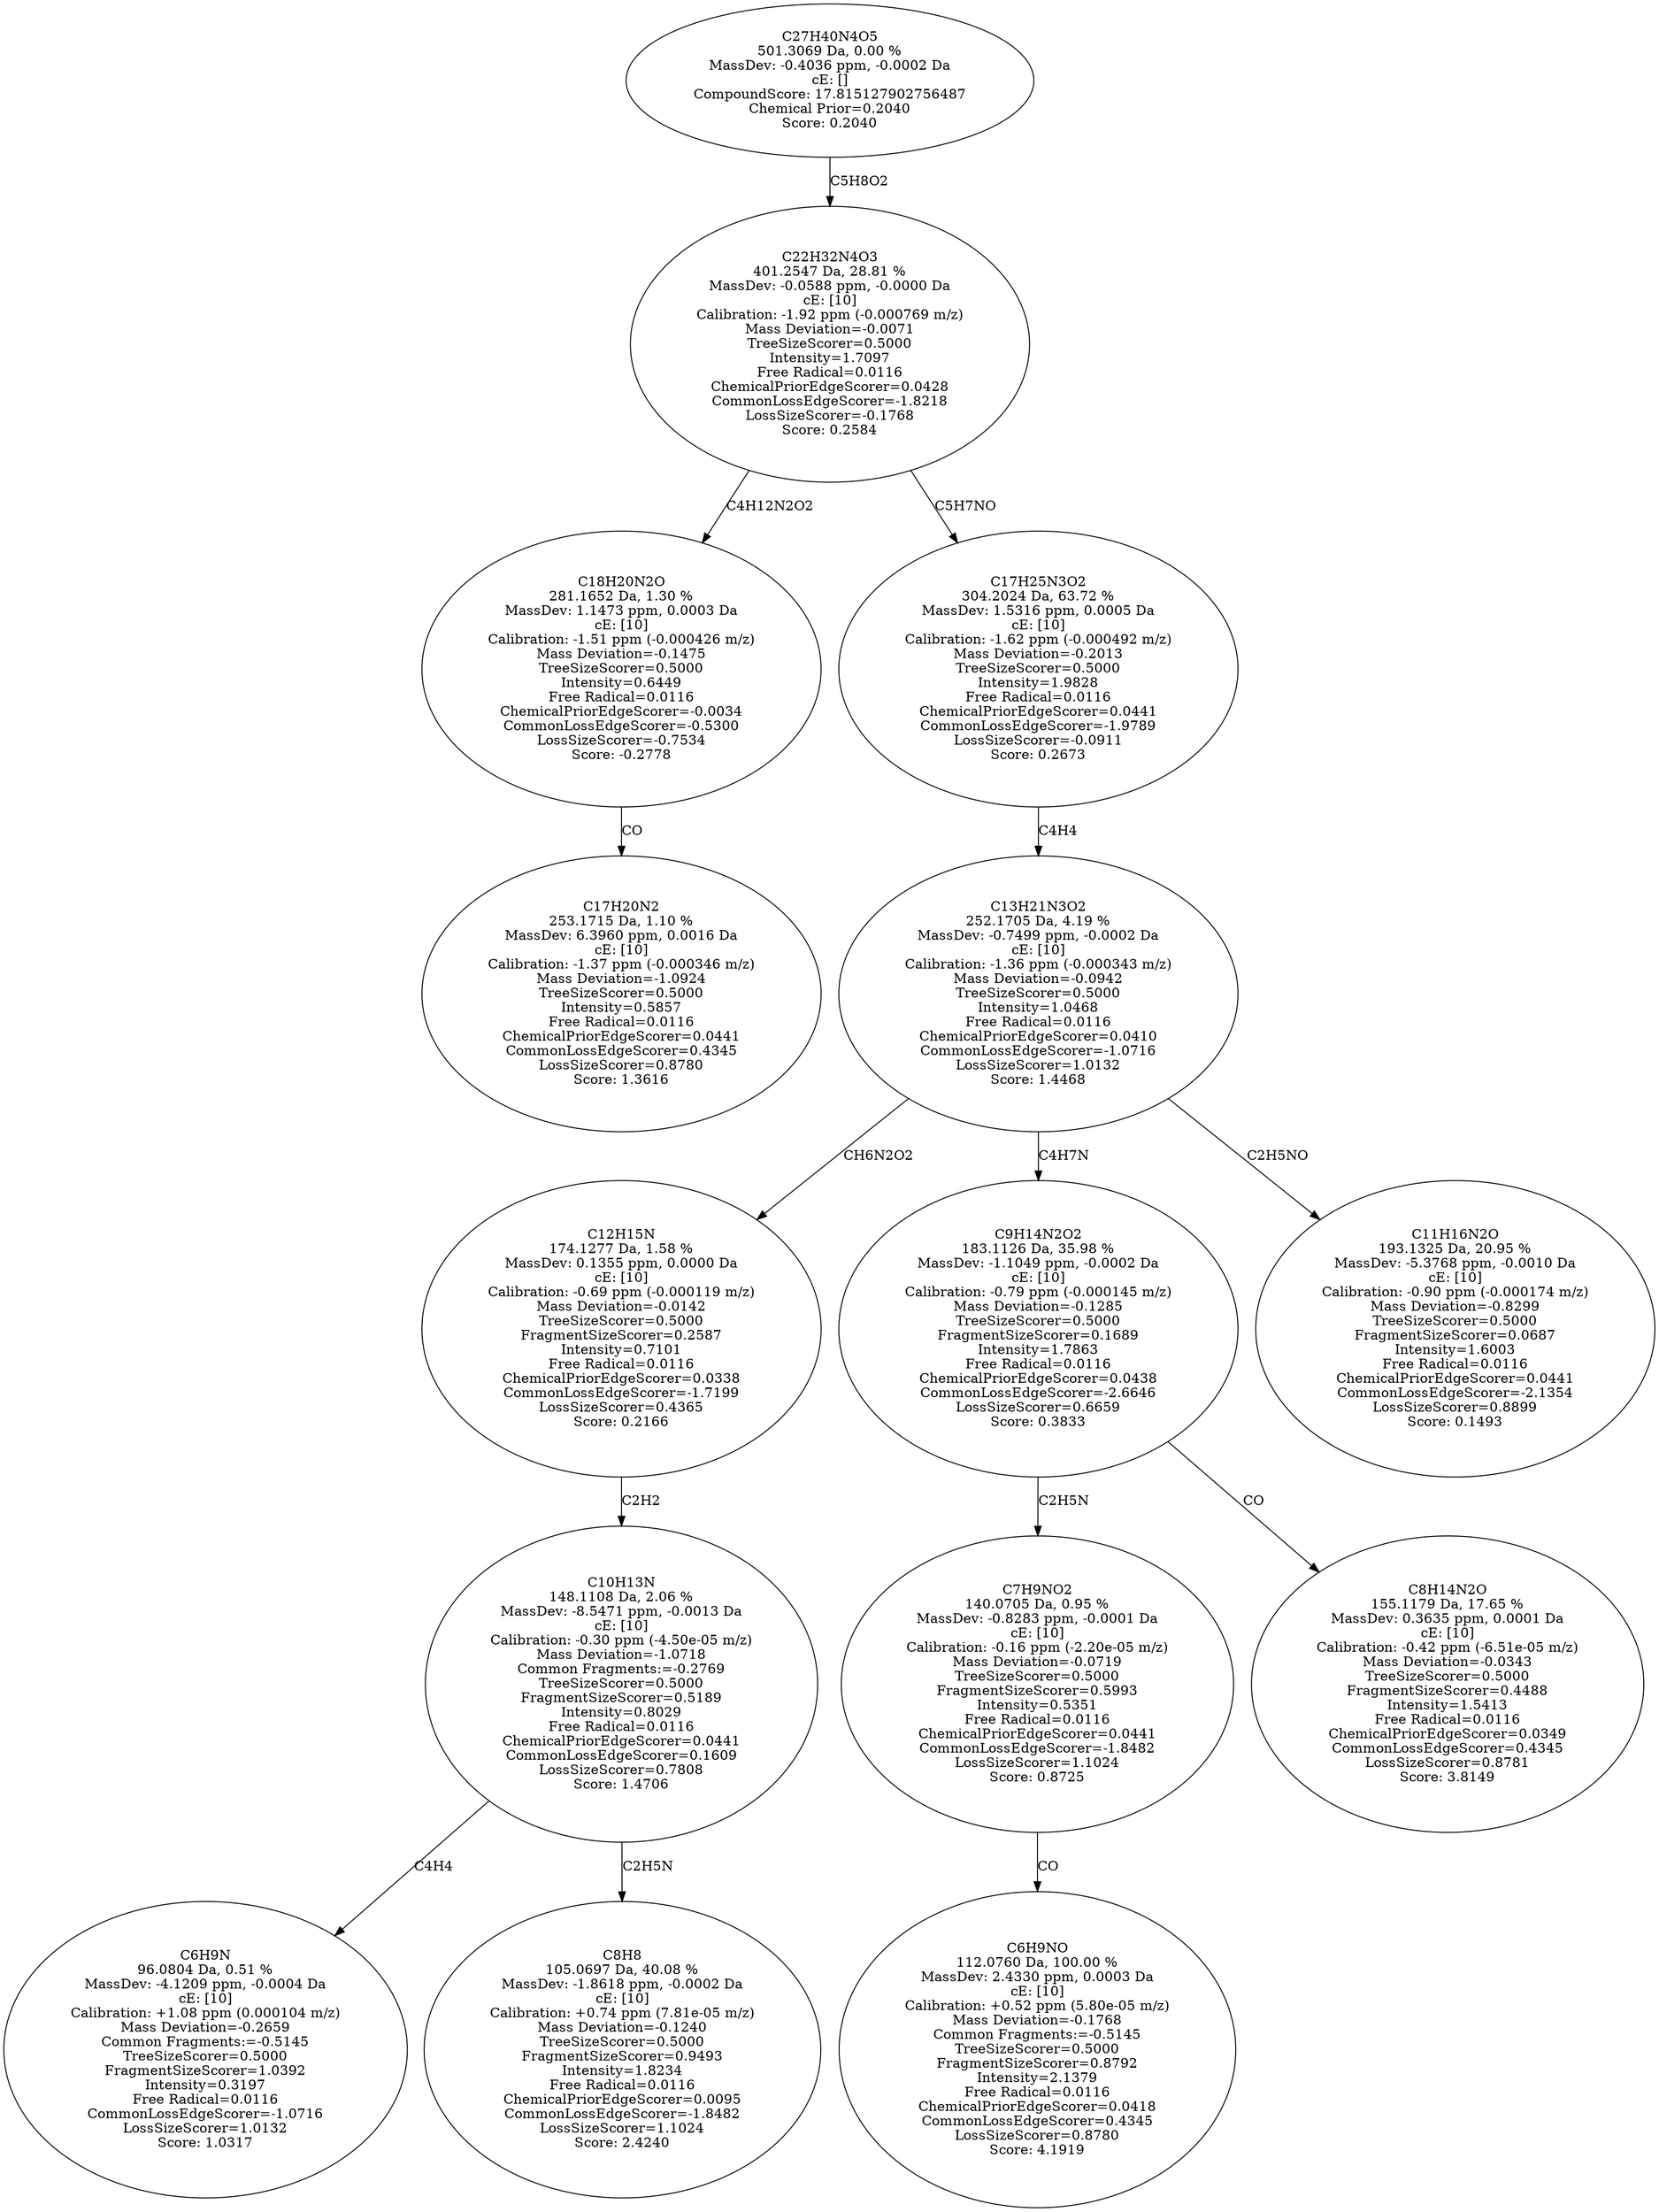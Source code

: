 strict digraph {
v1 [label="C17H20N2\n253.1715 Da, 1.10 %\nMassDev: 6.3960 ppm, 0.0016 Da\ncE: [10]\nCalibration: -1.37 ppm (-0.000346 m/z)\nMass Deviation=-1.0924\nTreeSizeScorer=0.5000\nIntensity=0.5857\nFree Radical=0.0116\nChemicalPriorEdgeScorer=0.0441\nCommonLossEdgeScorer=0.4345\nLossSizeScorer=0.8780\nScore: 1.3616"];
v2 [label="C18H20N2O\n281.1652 Da, 1.30 %\nMassDev: 1.1473 ppm, 0.0003 Da\ncE: [10]\nCalibration: -1.51 ppm (-0.000426 m/z)\nMass Deviation=-0.1475\nTreeSizeScorer=0.5000\nIntensity=0.6449\nFree Radical=0.0116\nChemicalPriorEdgeScorer=-0.0034\nCommonLossEdgeScorer=-0.5300\nLossSizeScorer=-0.7534\nScore: -0.2778"];
v3 [label="C6H9N\n96.0804 Da, 0.51 %\nMassDev: -4.1209 ppm, -0.0004 Da\ncE: [10]\nCalibration: +1.08 ppm (0.000104 m/z)\nMass Deviation=-0.2659\nCommon Fragments:=-0.5145\nTreeSizeScorer=0.5000\nFragmentSizeScorer=1.0392\nIntensity=0.3197\nFree Radical=0.0116\nCommonLossEdgeScorer=-1.0716\nLossSizeScorer=1.0132\nScore: 1.0317"];
v4 [label="C8H8\n105.0697 Da, 40.08 %\nMassDev: -1.8618 ppm, -0.0002 Da\ncE: [10]\nCalibration: +0.74 ppm (7.81e-05 m/z)\nMass Deviation=-0.1240\nTreeSizeScorer=0.5000\nFragmentSizeScorer=0.9493\nIntensity=1.8234\nFree Radical=0.0116\nChemicalPriorEdgeScorer=0.0095\nCommonLossEdgeScorer=-1.8482\nLossSizeScorer=1.1024\nScore: 2.4240"];
v5 [label="C10H13N\n148.1108 Da, 2.06 %\nMassDev: -8.5471 ppm, -0.0013 Da\ncE: [10]\nCalibration: -0.30 ppm (-4.50e-05 m/z)\nMass Deviation=-1.0718\nCommon Fragments:=-0.2769\nTreeSizeScorer=0.5000\nFragmentSizeScorer=0.5189\nIntensity=0.8029\nFree Radical=0.0116\nChemicalPriorEdgeScorer=0.0441\nCommonLossEdgeScorer=0.1609\nLossSizeScorer=0.7808\nScore: 1.4706"];
v6 [label="C12H15N\n174.1277 Da, 1.58 %\nMassDev: 0.1355 ppm, 0.0000 Da\ncE: [10]\nCalibration: -0.69 ppm (-0.000119 m/z)\nMass Deviation=-0.0142\nTreeSizeScorer=0.5000\nFragmentSizeScorer=0.2587\nIntensity=0.7101\nFree Radical=0.0116\nChemicalPriorEdgeScorer=0.0338\nCommonLossEdgeScorer=-1.7199\nLossSizeScorer=0.4365\nScore: 0.2166"];
v7 [label="C6H9NO\n112.0760 Da, 100.00 %\nMassDev: 2.4330 ppm, 0.0003 Da\ncE: [10]\nCalibration: +0.52 ppm (5.80e-05 m/z)\nMass Deviation=-0.1768\nCommon Fragments:=-0.5145\nTreeSizeScorer=0.5000\nFragmentSizeScorer=0.8792\nIntensity=2.1379\nFree Radical=0.0116\nChemicalPriorEdgeScorer=0.0418\nCommonLossEdgeScorer=0.4345\nLossSizeScorer=0.8780\nScore: 4.1919"];
v8 [label="C7H9NO2\n140.0705 Da, 0.95 %\nMassDev: -0.8283 ppm, -0.0001 Da\ncE: [10]\nCalibration: -0.16 ppm (-2.20e-05 m/z)\nMass Deviation=-0.0719\nTreeSizeScorer=0.5000\nFragmentSizeScorer=0.5993\nIntensity=0.5351\nFree Radical=0.0116\nChemicalPriorEdgeScorer=0.0441\nCommonLossEdgeScorer=-1.8482\nLossSizeScorer=1.1024\nScore: 0.8725"];
v9 [label="C8H14N2O\n155.1179 Da, 17.65 %\nMassDev: 0.3635 ppm, 0.0001 Da\ncE: [10]\nCalibration: -0.42 ppm (-6.51e-05 m/z)\nMass Deviation=-0.0343\nTreeSizeScorer=0.5000\nFragmentSizeScorer=0.4488\nIntensity=1.5413\nFree Radical=0.0116\nChemicalPriorEdgeScorer=0.0349\nCommonLossEdgeScorer=0.4345\nLossSizeScorer=0.8781\nScore: 3.8149"];
v10 [label="C9H14N2O2\n183.1126 Da, 35.98 %\nMassDev: -1.1049 ppm, -0.0002 Da\ncE: [10]\nCalibration: -0.79 ppm (-0.000145 m/z)\nMass Deviation=-0.1285\nTreeSizeScorer=0.5000\nFragmentSizeScorer=0.1689\nIntensity=1.7863\nFree Radical=0.0116\nChemicalPriorEdgeScorer=0.0438\nCommonLossEdgeScorer=-2.6646\nLossSizeScorer=0.6659\nScore: 0.3833"];
v11 [label="C11H16N2O\n193.1325 Da, 20.95 %\nMassDev: -5.3768 ppm, -0.0010 Da\ncE: [10]\nCalibration: -0.90 ppm (-0.000174 m/z)\nMass Deviation=-0.8299\nTreeSizeScorer=0.5000\nFragmentSizeScorer=0.0687\nIntensity=1.6003\nFree Radical=0.0116\nChemicalPriorEdgeScorer=0.0441\nCommonLossEdgeScorer=-2.1354\nLossSizeScorer=0.8899\nScore: 0.1493"];
v12 [label="C13H21N3O2\n252.1705 Da, 4.19 %\nMassDev: -0.7499 ppm, -0.0002 Da\ncE: [10]\nCalibration: -1.36 ppm (-0.000343 m/z)\nMass Deviation=-0.0942\nTreeSizeScorer=0.5000\nIntensity=1.0468\nFree Radical=0.0116\nChemicalPriorEdgeScorer=0.0410\nCommonLossEdgeScorer=-1.0716\nLossSizeScorer=1.0132\nScore: 1.4468"];
v13 [label="C17H25N3O2\n304.2024 Da, 63.72 %\nMassDev: 1.5316 ppm, 0.0005 Da\ncE: [10]\nCalibration: -1.62 ppm (-0.000492 m/z)\nMass Deviation=-0.2013\nTreeSizeScorer=0.5000\nIntensity=1.9828\nFree Radical=0.0116\nChemicalPriorEdgeScorer=0.0441\nCommonLossEdgeScorer=-1.9789\nLossSizeScorer=-0.0911\nScore: 0.2673"];
v14 [label="C22H32N4O3\n401.2547 Da, 28.81 %\nMassDev: -0.0588 ppm, -0.0000 Da\ncE: [10]\nCalibration: -1.92 ppm (-0.000769 m/z)\nMass Deviation=-0.0071\nTreeSizeScorer=0.5000\nIntensity=1.7097\nFree Radical=0.0116\nChemicalPriorEdgeScorer=0.0428\nCommonLossEdgeScorer=-1.8218\nLossSizeScorer=-0.1768\nScore: 0.2584"];
v15 [label="C27H40N4O5\n501.3069 Da, 0.00 %\nMassDev: -0.4036 ppm, -0.0002 Da\ncE: []\nCompoundScore: 17.815127902756487\nChemical Prior=0.2040\nScore: 0.2040"];
v2 -> v1 [label="CO"];
v14 -> v2 [label="C4H12N2O2"];
v5 -> v3 [label="C4H4"];
v5 -> v4 [label="C2H5N"];
v6 -> v5 [label="C2H2"];
v12 -> v6 [label="CH6N2O2"];
v8 -> v7 [label="CO"];
v10 -> v8 [label="C2H5N"];
v10 -> v9 [label="CO"];
v12 -> v10 [label="C4H7N"];
v12 -> v11 [label="C2H5NO"];
v13 -> v12 [label="C4H4"];
v14 -> v13 [label="C5H7NO"];
v15 -> v14 [label="C5H8O2"];
}